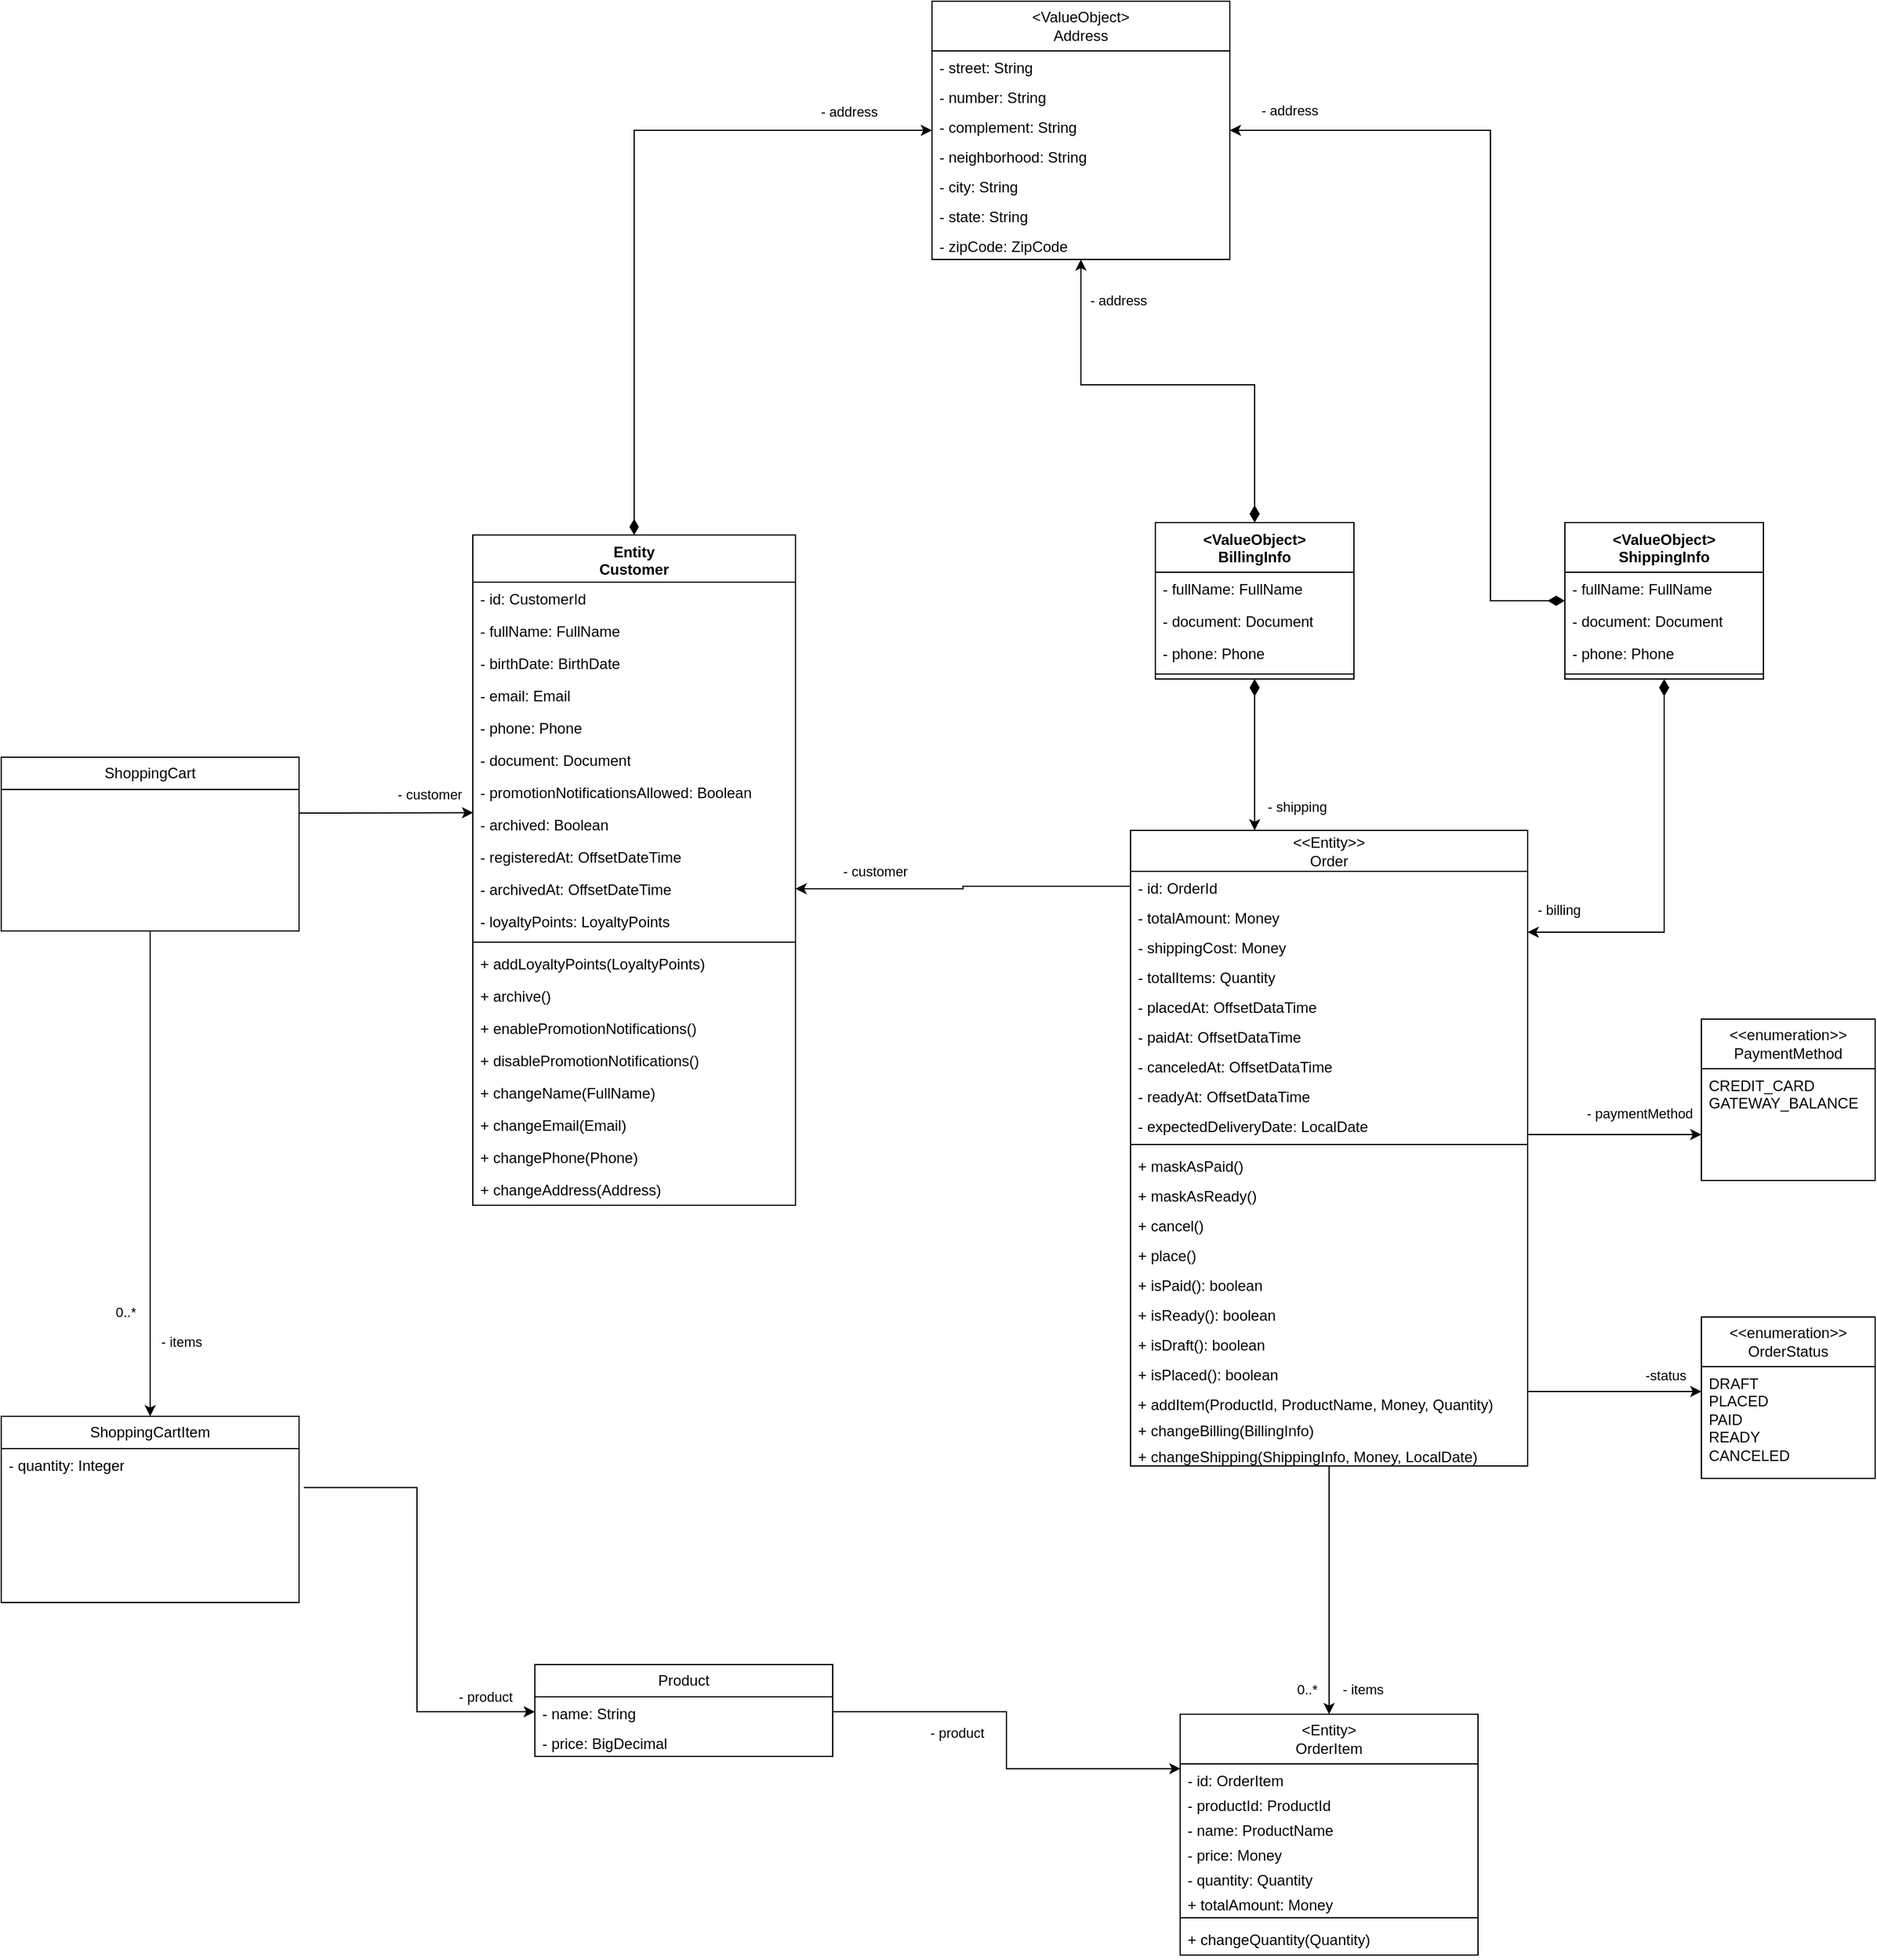 <mxfile version="28.1.2">
  <diagram name="Domain model" id="hTQnR02Jz5LzhCjwchZL">
    <mxGraphModel dx="2273" dy="2649" grid="1" gridSize="10" guides="1" tooltips="1" connect="1" arrows="1" fold="1" page="1" pageScale="1" pageWidth="3300" pageHeight="4681" math="0" shadow="0">
      <root>
        <mxCell id="0" />
        <mxCell id="1" parent="0" />
        <mxCell id="eI4tDR30YIyBBBAsk7JP-3" style="rounded=0;orthogonalLoop=1;jettySize=auto;html=1;flowAnimation=0;edgeStyle=orthogonalEdgeStyle;startArrow=diamondThin;startFill=1;strokeWidth=1;startSize=10;" edge="1" parent="1" source="ZPLqWDzhOzUQgujK66Ed-5" target="Ghfbu1brbd5fPBeI6bi_-42">
          <mxGeometry relative="1" as="geometry">
            <Array as="points">
              <mxPoint x="1590" y="864" />
            </Array>
          </mxGeometry>
        </mxCell>
        <mxCell id="eI4tDR30YIyBBBAsk7JP-4" value="- address" style="edgeLabel;html=1;align=center;verticalAlign=middle;resizable=0;points=[];" vertex="1" connectable="0" parent="eI4tDR30YIyBBBAsk7JP-3">
          <mxGeometry x="0.825" y="1" relative="1" as="geometry">
            <mxPoint x="-18" y="-14" as="offset" />
          </mxGeometry>
        </mxCell>
        <UserObject label="Entity&lt;div&gt;Customer&lt;/div&gt;" id="ZPLqWDzhOzUQgujK66Ed-5">
          <mxCell style="swimlane;fontStyle=1;align=center;verticalAlign=top;childLayout=stackLayout;horizontal=1;startSize=38;horizontalStack=0;resizeParent=1;resizeParentMax=0;resizeLast=0;collapsible=1;marginBottom=0;whiteSpace=wrap;html=1;" parent="1" vertex="1">
            <mxGeometry x="1460" y="1190" width="260" height="540" as="geometry" />
          </mxCell>
        </UserObject>
        <mxCell id="ZPLqWDzhOzUQgujK66Ed-6" value="- id: CustomerId" style="text;strokeColor=none;fillColor=none;align=left;verticalAlign=top;spacingLeft=4;spacingRight=4;overflow=hidden;rotatable=0;points=[[0,0.5],[1,0.5]];portConstraint=eastwest;whiteSpace=wrap;html=1;" parent="ZPLqWDzhOzUQgujK66Ed-5" vertex="1">
          <mxGeometry y="38" width="260" height="26" as="geometry" />
        </mxCell>
        <mxCell id="ZPLqWDzhOzUQgujK66Ed-12" value="-&amp;nbsp;fullName: FullName" style="text;strokeColor=none;fillColor=none;align=left;verticalAlign=top;spacingLeft=4;spacingRight=4;overflow=hidden;rotatable=0;points=[[0,0.5],[1,0.5]];portConstraint=eastwest;whiteSpace=wrap;html=1;" parent="ZPLqWDzhOzUQgujK66Ed-5" vertex="1">
          <mxGeometry y="64" width="260" height="26" as="geometry" />
        </mxCell>
        <mxCell id="Ghfbu1brbd5fPBeI6bi_-27" value="-&amp;nbsp;birthDate: BirthDate" style="text;strokeColor=none;fillColor=none;align=left;verticalAlign=top;spacingLeft=4;spacingRight=4;overflow=hidden;rotatable=0;points=[[0,0.5],[1,0.5]];portConstraint=eastwest;whiteSpace=wrap;html=1;" parent="ZPLqWDzhOzUQgujK66Ed-5" vertex="1">
          <mxGeometry y="90" width="260" height="26" as="geometry" />
        </mxCell>
        <mxCell id="ZPLqWDzhOzUQgujK66Ed-14" value="-&amp;nbsp;email: Email" style="text;strokeColor=none;fillColor=none;align=left;verticalAlign=top;spacingLeft=4;spacingRight=4;overflow=hidden;rotatable=0;points=[[0,0.5],[1,0.5]];portConstraint=eastwest;whiteSpace=wrap;html=1;" parent="ZPLqWDzhOzUQgujK66Ed-5" vertex="1">
          <mxGeometry y="116" width="260" height="26" as="geometry" />
        </mxCell>
        <mxCell id="ZPLqWDzhOzUQgujK66Ed-15" value="-&amp;nbsp;phone: Phone" style="text;strokeColor=none;fillColor=none;align=left;verticalAlign=top;spacingLeft=4;spacingRight=4;overflow=hidden;rotatable=0;points=[[0,0.5],[1,0.5]];portConstraint=eastwest;whiteSpace=wrap;html=1;" parent="ZPLqWDzhOzUQgujK66Ed-5" vertex="1">
          <mxGeometry y="142" width="260" height="26" as="geometry" />
        </mxCell>
        <mxCell id="ZPLqWDzhOzUQgujK66Ed-16" value="-&amp;nbsp;document: Docu&lt;span style=&quot;background-color: transparent; color: light-dark(rgb(0, 0, 0), rgb(255, 255, 255));&quot;&gt;ment&lt;/span&gt;" style="text;strokeColor=none;fillColor=none;align=left;verticalAlign=top;spacingLeft=4;spacingRight=4;overflow=hidden;rotatable=0;points=[[0,0.5],[1,0.5]];portConstraint=eastwest;whiteSpace=wrap;html=1;" parent="ZPLqWDzhOzUQgujK66Ed-5" vertex="1">
          <mxGeometry y="168" width="260" height="26" as="geometry" />
        </mxCell>
        <mxCell id="ZPLqWDzhOzUQgujK66Ed-17" value="-&amp;nbsp;promotionNotificationsAllowed: Boolean" style="text;strokeColor=none;fillColor=none;align=left;verticalAlign=top;spacingLeft=4;spacingRight=4;overflow=hidden;rotatable=0;points=[[0,0.5],[1,0.5]];portConstraint=eastwest;whiteSpace=wrap;html=1;" parent="ZPLqWDzhOzUQgujK66Ed-5" vertex="1">
          <mxGeometry y="194" width="260" height="26" as="geometry" />
        </mxCell>
        <mxCell id="ZPLqWDzhOzUQgujK66Ed-18" value="-&amp;nbsp;archived: Boolean" style="text;strokeColor=none;fillColor=none;align=left;verticalAlign=top;spacingLeft=4;spacingRight=4;overflow=hidden;rotatable=0;points=[[0,0.5],[1,0.5]];portConstraint=eastwest;whiteSpace=wrap;html=1;" parent="ZPLqWDzhOzUQgujK66Ed-5" vertex="1">
          <mxGeometry y="220" width="260" height="26" as="geometry" />
        </mxCell>
        <mxCell id="ZPLqWDzhOzUQgujK66Ed-19" value="-&amp;nbsp;registeredAt: OffsetDateTime" style="text;strokeColor=none;fillColor=none;align=left;verticalAlign=top;spacingLeft=4;spacingRight=4;overflow=hidden;rotatable=0;points=[[0,0.5],[1,0.5]];portConstraint=eastwest;whiteSpace=wrap;html=1;" parent="ZPLqWDzhOzUQgujK66Ed-5" vertex="1">
          <mxGeometry y="246" width="260" height="26" as="geometry" />
        </mxCell>
        <mxCell id="Ghfbu1brbd5fPBeI6bi_-2" value="-&amp;nbsp;archivedAt: OffsetDateTime" style="text;strokeColor=none;fillColor=none;align=left;verticalAlign=top;spacingLeft=4;spacingRight=4;overflow=hidden;rotatable=0;points=[[0,0.5],[1,0.5]];portConstraint=eastwest;whiteSpace=wrap;html=1;" parent="ZPLqWDzhOzUQgujK66Ed-5" vertex="1">
          <mxGeometry y="272" width="260" height="26" as="geometry" />
        </mxCell>
        <mxCell id="Ghfbu1brbd5fPBeI6bi_-3" value="-&amp;nbsp;loyaltyPoints: LoyaltyPoints" style="text;strokeColor=none;fillColor=none;align=left;verticalAlign=top;spacingLeft=4;spacingRight=4;overflow=hidden;rotatable=0;points=[[0,0.5],[1,0.5]];portConstraint=eastwest;whiteSpace=wrap;html=1;" parent="ZPLqWDzhOzUQgujK66Ed-5" vertex="1">
          <mxGeometry y="298" width="260" height="26" as="geometry" />
        </mxCell>
        <mxCell id="ZPLqWDzhOzUQgujK66Ed-7" value="" style="line;strokeWidth=1;fillColor=none;align=left;verticalAlign=middle;spacingTop=-1;spacingLeft=3;spacingRight=3;rotatable=0;labelPosition=right;points=[];portConstraint=eastwest;strokeColor=inherit;" parent="ZPLqWDzhOzUQgujK66Ed-5" vertex="1">
          <mxGeometry y="324" width="260" height="8" as="geometry" />
        </mxCell>
        <mxCell id="ZPLqWDzhOzUQgujK66Ed-8" value="+ addLoyalty&lt;span style=&quot;background-color: transparent; color: light-dark(rgb(0, 0, 0), rgb(255, 255, 255));&quot;&gt;Points(LoyaltyPoints)&lt;/span&gt;" style="text;strokeColor=none;fillColor=none;align=left;verticalAlign=top;spacingLeft=4;spacingRight=4;overflow=hidden;rotatable=0;points=[[0,0.5],[1,0.5]];portConstraint=eastwest;whiteSpace=wrap;html=1;" parent="ZPLqWDzhOzUQgujK66Ed-5" vertex="1">
          <mxGeometry y="332" width="260" height="26" as="geometry" />
        </mxCell>
        <mxCell id="Ghfbu1brbd5fPBeI6bi_-6" value="+ archive()" style="text;strokeColor=none;fillColor=none;align=left;verticalAlign=top;spacingLeft=4;spacingRight=4;overflow=hidden;rotatable=0;points=[[0,0.5],[1,0.5]];portConstraint=eastwest;whiteSpace=wrap;html=1;" parent="ZPLqWDzhOzUQgujK66Ed-5" vertex="1">
          <mxGeometry y="358" width="260" height="26" as="geometry" />
        </mxCell>
        <mxCell id="Ghfbu1brbd5fPBeI6bi_-7" value="+ enablePromotionNotifications()" style="text;strokeColor=none;fillColor=none;align=left;verticalAlign=top;spacingLeft=4;spacingRight=4;overflow=hidden;rotatable=0;points=[[0,0.5],[1,0.5]];portConstraint=eastwest;whiteSpace=wrap;html=1;" parent="ZPLqWDzhOzUQgujK66Ed-5" vertex="1">
          <mxGeometry y="384" width="260" height="26" as="geometry" />
        </mxCell>
        <mxCell id="Ghfbu1brbd5fPBeI6bi_-8" value="+ disablePromotionNotifications()" style="text;strokeColor=none;fillColor=none;align=left;verticalAlign=top;spacingLeft=4;spacingRight=4;overflow=hidden;rotatable=0;points=[[0,0.5],[1,0.5]];portConstraint=eastwest;whiteSpace=wrap;html=1;" parent="ZPLqWDzhOzUQgujK66Ed-5" vertex="1">
          <mxGeometry y="410" width="260" height="26" as="geometry" />
        </mxCell>
        <mxCell id="Ghfbu1brbd5fPBeI6bi_-9" value="+ changeName(FullName)" style="text;strokeColor=none;fillColor=none;align=left;verticalAlign=top;spacingLeft=4;spacingRight=4;overflow=hidden;rotatable=0;points=[[0,0.5],[1,0.5]];portConstraint=eastwest;whiteSpace=wrap;html=1;" parent="ZPLqWDzhOzUQgujK66Ed-5" vertex="1">
          <mxGeometry y="436" width="260" height="26" as="geometry" />
        </mxCell>
        <mxCell id="Ghfbu1brbd5fPBeI6bi_-10" value="+ changeEmail(Email)" style="text;strokeColor=none;fillColor=none;align=left;verticalAlign=top;spacingLeft=4;spacingRight=4;overflow=hidden;rotatable=0;points=[[0,0.5],[1,0.5]];portConstraint=eastwest;whiteSpace=wrap;html=1;" parent="ZPLqWDzhOzUQgujK66Ed-5" vertex="1">
          <mxGeometry y="462" width="260" height="26" as="geometry" />
        </mxCell>
        <mxCell id="Ghfbu1brbd5fPBeI6bi_-11" value="+&amp;nbsp;changePhone(Phone)" style="text;strokeColor=none;fillColor=none;align=left;verticalAlign=top;spacingLeft=4;spacingRight=4;overflow=hidden;rotatable=0;points=[[0,0.5],[1,0.5]];portConstraint=eastwest;whiteSpace=wrap;html=1;" parent="ZPLqWDzhOzUQgujK66Ed-5" vertex="1">
          <mxGeometry y="488" width="260" height="26" as="geometry" />
        </mxCell>
        <mxCell id="eI4tDR30YIyBBBAsk7JP-16" value="+&amp;nbsp;changeAddress(Address)" style="text;strokeColor=none;fillColor=none;align=left;verticalAlign=top;spacingLeft=4;spacingRight=4;overflow=hidden;rotatable=0;points=[[0,0.5],[1,0.5]];portConstraint=eastwest;whiteSpace=wrap;html=1;" vertex="1" parent="ZPLqWDzhOzUQgujK66Ed-5">
          <mxGeometry y="514" width="260" height="26" as="geometry" />
        </mxCell>
        <mxCell id="Ghfbu1brbd5fPBeI6bi_-22" style="edgeStyle=orthogonalEdgeStyle;rounded=0;orthogonalLoop=1;jettySize=auto;html=1;entryX=0.5;entryY=0;entryDx=0;entryDy=0;" parent="1" source="Ghfbu1brbd5fPBeI6bi_-12" target="Ghfbu1brbd5fPBeI6bi_-16" edge="1">
          <mxGeometry relative="1" as="geometry" />
        </mxCell>
        <mxCell id="Ghfbu1brbd5fPBeI6bi_-23" value="- items" style="edgeLabel;html=1;align=center;verticalAlign=middle;resizable=0;points=[];" parent="Ghfbu1brbd5fPBeI6bi_-22" vertex="1" connectable="0">
          <mxGeometry x="0.674" y="4" relative="1" as="geometry">
            <mxPoint x="21" y="3" as="offset" />
          </mxGeometry>
        </mxCell>
        <mxCell id="Ghfbu1brbd5fPBeI6bi_-25" value="0..*" style="edgeLabel;html=1;align=center;verticalAlign=middle;resizable=0;points=[];" parent="Ghfbu1brbd5fPBeI6bi_-22" vertex="1" connectable="0">
          <mxGeometry x="0.444" relative="1" as="geometry">
            <mxPoint x="-20" y="24" as="offset" />
          </mxGeometry>
        </mxCell>
        <mxCell id="Ghfbu1brbd5fPBeI6bi_-46" style="edgeStyle=orthogonalEdgeStyle;rounded=0;orthogonalLoop=1;jettySize=auto;html=1;entryX=0.001;entryY=0.145;entryDx=0;entryDy=0;entryPerimeter=0;" parent="1" source="Ghfbu1brbd5fPBeI6bi_-12" target="ZPLqWDzhOzUQgujK66Ed-18" edge="1">
          <mxGeometry relative="1" as="geometry">
            <Array as="points">
              <mxPoint x="1350" y="1414" />
              <mxPoint x="1350" y="1414" />
            </Array>
          </mxGeometry>
        </mxCell>
        <mxCell id="Ghfbu1brbd5fPBeI6bi_-47" value="- customer" style="edgeLabel;html=1;align=center;verticalAlign=middle;resizable=0;points=[];" parent="Ghfbu1brbd5fPBeI6bi_-46" vertex="1" connectable="0">
          <mxGeometry x="0.134" y="3" relative="1" as="geometry">
            <mxPoint x="25" y="-12" as="offset" />
          </mxGeometry>
        </mxCell>
        <mxCell id="Ghfbu1brbd5fPBeI6bi_-12" value="ShoppingCart" style="swimlane;fontStyle=0;childLayout=stackLayout;horizontal=1;startSize=26;fillColor=none;horizontalStack=0;resizeParent=1;resizeParentMax=0;resizeLast=0;collapsible=1;marginBottom=0;whiteSpace=wrap;html=1;" parent="1" vertex="1">
          <mxGeometry x="1080" y="1369" width="240" height="140" as="geometry" />
        </mxCell>
        <mxCell id="Ghfbu1brbd5fPBeI6bi_-16" value="ShoppingCartItem" style="swimlane;fontStyle=0;childLayout=stackLayout;horizontal=1;startSize=26;fillColor=none;horizontalStack=0;resizeParent=1;resizeParentMax=0;resizeLast=0;collapsible=1;marginBottom=0;whiteSpace=wrap;html=1;" parent="1" vertex="1">
          <mxGeometry x="1080" y="1900" width="240" height="150" as="geometry" />
        </mxCell>
        <mxCell id="Ghfbu1brbd5fPBeI6bi_-18" value="- quantity: Integer" style="text;strokeColor=none;fillColor=none;align=left;verticalAlign=top;spacingLeft=4;spacingRight=4;overflow=hidden;rotatable=0;points=[[0,0.5],[1,0.5]];portConstraint=eastwest;whiteSpace=wrap;html=1;" parent="Ghfbu1brbd5fPBeI6bi_-16" vertex="1">
          <mxGeometry y="26" width="240" height="124" as="geometry" />
        </mxCell>
        <mxCell id="Ghfbu1brbd5fPBeI6bi_-20" style="edgeStyle=orthogonalEdgeStyle;rounded=0;orthogonalLoop=1;jettySize=auto;html=1;entryX=0;entryY=0.5;entryDx=0;entryDy=0;exitX=1.016;exitY=0.253;exitDx=0;exitDy=0;exitPerimeter=0;" parent="1" source="Ghfbu1brbd5fPBeI6bi_-18" target="Ghfbu1brbd5fPBeI6bi_-31" edge="1">
          <mxGeometry relative="1" as="geometry">
            <mxPoint x="1450" y="1798" as="targetPoint" />
          </mxGeometry>
        </mxCell>
        <mxCell id="Ghfbu1brbd5fPBeI6bi_-21" value="- product" style="edgeLabel;html=1;align=center;verticalAlign=middle;resizable=0;points=[];" parent="Ghfbu1brbd5fPBeI6bi_-20" vertex="1" connectable="0">
          <mxGeometry x="0.26" y="-1" relative="1" as="geometry">
            <mxPoint x="56" y="29" as="offset" />
          </mxGeometry>
        </mxCell>
        <mxCell id="Ghfbu1brbd5fPBeI6bi_-30" value="Product" style="swimlane;fontStyle=0;childLayout=stackLayout;horizontal=1;startSize=26;fillColor=none;horizontalStack=0;resizeParent=1;resizeParentMax=0;resizeLast=0;collapsible=1;marginBottom=0;whiteSpace=wrap;html=1;" parent="1" vertex="1">
          <mxGeometry x="1510" y="2100" width="240" height="74" as="geometry" />
        </mxCell>
        <mxCell id="Ghfbu1brbd5fPBeI6bi_-31" value="- name: String" style="text;strokeColor=none;fillColor=none;align=left;verticalAlign=top;spacingLeft=4;spacingRight=4;overflow=hidden;rotatable=0;points=[[0,0.5],[1,0.5]];portConstraint=eastwest;whiteSpace=wrap;html=1;" parent="Ghfbu1brbd5fPBeI6bi_-30" vertex="1">
          <mxGeometry y="26" width="240" height="24" as="geometry" />
        </mxCell>
        <mxCell id="Ghfbu1brbd5fPBeI6bi_-34" value="- price: BigDecimal" style="text;strokeColor=none;fillColor=none;align=left;verticalAlign=top;spacingLeft=4;spacingRight=4;overflow=hidden;rotatable=0;points=[[0,0.5],[1,0.5]];portConstraint=eastwest;whiteSpace=wrap;html=1;" parent="Ghfbu1brbd5fPBeI6bi_-30" vertex="1">
          <mxGeometry y="50" width="240" height="24" as="geometry" />
        </mxCell>
        <mxCell id="Ghfbu1brbd5fPBeI6bi_-35" value="&lt;div&gt;&amp;lt;Entity&amp;gt;&lt;/div&gt;OrderItem" style="swimlane;fontStyle=0;childLayout=stackLayout;horizontal=1;startSize=40;fillColor=none;horizontalStack=0;resizeParent=1;resizeParentMax=0;resizeLast=0;collapsible=1;marginBottom=0;whiteSpace=wrap;html=1;" parent="1" vertex="1">
          <mxGeometry x="2030" y="2140" width="240" height="194" as="geometry" />
        </mxCell>
        <mxCell id="Ghfbu1brbd5fPBeI6bi_-36" value="- id: OrderItem" style="text;strokeColor=none;fillColor=none;align=left;verticalAlign=top;spacingLeft=4;spacingRight=4;overflow=hidden;rotatable=0;points=[[0,0.5],[1,0.5]];portConstraint=eastwest;whiteSpace=wrap;html=1;" parent="Ghfbu1brbd5fPBeI6bi_-35" vertex="1">
          <mxGeometry y="40" width="240" height="20" as="geometry" />
        </mxCell>
        <mxCell id="eI4tDR30YIyBBBAsk7JP-77" value="- productId: ProductId" style="text;strokeColor=none;fillColor=none;align=left;verticalAlign=top;spacingLeft=4;spacingRight=4;overflow=hidden;rotatable=0;points=[[0,0.5],[1,0.5]];portConstraint=eastwest;whiteSpace=wrap;html=1;" vertex="1" parent="Ghfbu1brbd5fPBeI6bi_-35">
          <mxGeometry y="60" width="240" height="20" as="geometry" />
        </mxCell>
        <mxCell id="eI4tDR30YIyBBBAsk7JP-78" value="- name: ProductName" style="text;strokeColor=none;fillColor=none;align=left;verticalAlign=top;spacingLeft=4;spacingRight=4;overflow=hidden;rotatable=0;points=[[0,0.5],[1,0.5]];portConstraint=eastwest;whiteSpace=wrap;html=1;" vertex="1" parent="Ghfbu1brbd5fPBeI6bi_-35">
          <mxGeometry y="80" width="240" height="20" as="geometry" />
        </mxCell>
        <mxCell id="eI4tDR30YIyBBBAsk7JP-79" value="- price: Money" style="text;strokeColor=none;fillColor=none;align=left;verticalAlign=top;spacingLeft=4;spacingRight=4;overflow=hidden;rotatable=0;points=[[0,0.5],[1,0.5]];portConstraint=eastwest;whiteSpace=wrap;html=1;" vertex="1" parent="Ghfbu1brbd5fPBeI6bi_-35">
          <mxGeometry y="100" width="240" height="20" as="geometry" />
        </mxCell>
        <mxCell id="eI4tDR30YIyBBBAsk7JP-80" value="- quantity: Quantity" style="text;strokeColor=none;fillColor=none;align=left;verticalAlign=top;spacingLeft=4;spacingRight=4;overflow=hidden;rotatable=0;points=[[0,0.5],[1,0.5]];portConstraint=eastwest;whiteSpace=wrap;html=1;" vertex="1" parent="Ghfbu1brbd5fPBeI6bi_-35">
          <mxGeometry y="120" width="240" height="20" as="geometry" />
        </mxCell>
        <mxCell id="eI4tDR30YIyBBBAsk7JP-81" value="+ totalAmount: Money" style="text;strokeColor=none;fillColor=none;align=left;verticalAlign=top;spacingLeft=4;spacingRight=4;overflow=hidden;rotatable=0;points=[[0,0.5],[1,0.5]];portConstraint=eastwest;whiteSpace=wrap;html=1;" vertex="1" parent="Ghfbu1brbd5fPBeI6bi_-35">
          <mxGeometry y="140" width="240" height="20" as="geometry" />
        </mxCell>
        <mxCell id="eI4tDR30YIyBBBAsk7JP-82" value="" style="line;strokeWidth=1;fillColor=none;align=left;verticalAlign=middle;spacingTop=-1;spacingLeft=3;spacingRight=3;rotatable=0;labelPosition=right;points=[];portConstraint=eastwest;strokeColor=inherit;" vertex="1" parent="Ghfbu1brbd5fPBeI6bi_-35">
          <mxGeometry y="160" width="240" height="8" as="geometry" />
        </mxCell>
        <mxCell id="eI4tDR30YIyBBBAsk7JP-83" value="+ changeQuantity(Quantity)" style="text;strokeColor=none;fillColor=none;align=left;verticalAlign=top;spacingLeft=4;spacingRight=4;overflow=hidden;rotatable=0;points=[[0,0.5],[1,0.5]];portConstraint=eastwest;whiteSpace=wrap;html=1;" vertex="1" parent="Ghfbu1brbd5fPBeI6bi_-35">
          <mxGeometry y="168" width="240" height="26" as="geometry" />
        </mxCell>
        <mxCell id="Ghfbu1brbd5fPBeI6bi_-38" style="edgeStyle=orthogonalEdgeStyle;rounded=0;orthogonalLoop=1;jettySize=auto;html=1;entryX=0.001;entryY=0.193;entryDx=0;entryDy=0;entryPerimeter=0;" parent="1" source="Ghfbu1brbd5fPBeI6bi_-31" target="Ghfbu1brbd5fPBeI6bi_-36" edge="1">
          <mxGeometry relative="1" as="geometry">
            <mxPoint x="1860" y="1810" as="targetPoint" />
          </mxGeometry>
        </mxCell>
        <mxCell id="Ghfbu1brbd5fPBeI6bi_-39" value="- product" style="edgeLabel;html=1;align=center;verticalAlign=middle;resizable=0;points=[];" parent="Ghfbu1brbd5fPBeI6bi_-38" vertex="1" connectable="0">
          <mxGeometry x="0.137" y="1" relative="1" as="geometry">
            <mxPoint x="-41" y="-29" as="offset" />
          </mxGeometry>
        </mxCell>
        <mxCell id="Ghfbu1brbd5fPBeI6bi_-49" style="edgeStyle=orthogonalEdgeStyle;rounded=0;orthogonalLoop=1;jettySize=auto;html=1;" parent="1" source="Ghfbu1brbd5fPBeI6bi_-40" target="Ghfbu1brbd5fPBeI6bi_-35" edge="1">
          <mxGeometry relative="1" as="geometry" />
        </mxCell>
        <mxCell id="Ghfbu1brbd5fPBeI6bi_-50" value="- items" style="edgeLabel;html=1;align=center;verticalAlign=middle;resizable=0;points=[];" parent="Ghfbu1brbd5fPBeI6bi_-49" vertex="1" connectable="0">
          <mxGeometry x="0.746" y="1" relative="1" as="geometry">
            <mxPoint x="26" y="5" as="offset" />
          </mxGeometry>
        </mxCell>
        <mxCell id="Ghfbu1brbd5fPBeI6bi_-51" value="0..*" style="edgeLabel;html=1;align=center;verticalAlign=middle;resizable=0;points=[];" parent="Ghfbu1brbd5fPBeI6bi_-49" vertex="1" connectable="0">
          <mxGeometry x="0.706" y="-1" relative="1" as="geometry">
            <mxPoint x="-17" y="9" as="offset" />
          </mxGeometry>
        </mxCell>
        <mxCell id="Ghfbu1brbd5fPBeI6bi_-40" value="&lt;div&gt;&amp;lt;&amp;lt;Entity&amp;gt;&amp;gt;&lt;/div&gt;Order" style="swimlane;fontStyle=0;childLayout=stackLayout;horizontal=1;startSize=33;fillColor=none;horizontalStack=0;resizeParent=1;resizeParentMax=0;resizeLast=0;collapsible=1;marginBottom=0;whiteSpace=wrap;html=1;" parent="1" vertex="1">
          <mxGeometry x="1990" y="1428" width="320" height="512" as="geometry" />
        </mxCell>
        <mxCell id="Ghfbu1brbd5fPBeI6bi_-41" value="- id: OrderId" style="text;strokeColor=none;fillColor=none;align=left;verticalAlign=top;spacingLeft=4;spacingRight=4;overflow=hidden;rotatable=0;points=[[0,0.5],[1,0.5]];portConstraint=eastwest;whiteSpace=wrap;html=1;" parent="Ghfbu1brbd5fPBeI6bi_-40" vertex="1">
          <mxGeometry y="33" width="320" height="24" as="geometry" />
        </mxCell>
        <mxCell id="eI4tDR30YIyBBBAsk7JP-18" value="- totalAmount: Money" style="text;strokeColor=none;fillColor=none;align=left;verticalAlign=top;spacingLeft=4;spacingRight=4;overflow=hidden;rotatable=0;points=[[0,0.5],[1,0.5]];portConstraint=eastwest;whiteSpace=wrap;html=1;" vertex="1" parent="Ghfbu1brbd5fPBeI6bi_-40">
          <mxGeometry y="57" width="320" height="24" as="geometry" />
        </mxCell>
        <mxCell id="eI4tDR30YIyBBBAsk7JP-19" value="- shippingCost: Money" style="text;strokeColor=none;fillColor=none;align=left;verticalAlign=top;spacingLeft=4;spacingRight=4;overflow=hidden;rotatable=0;points=[[0,0.5],[1,0.5]];portConstraint=eastwest;whiteSpace=wrap;html=1;" vertex="1" parent="Ghfbu1brbd5fPBeI6bi_-40">
          <mxGeometry y="81" width="320" height="24" as="geometry" />
        </mxCell>
        <mxCell id="eI4tDR30YIyBBBAsk7JP-20" value="- totalItems: Quantity" style="text;strokeColor=none;fillColor=none;align=left;verticalAlign=top;spacingLeft=4;spacingRight=4;overflow=hidden;rotatable=0;points=[[0,0.5],[1,0.5]];portConstraint=eastwest;whiteSpace=wrap;html=1;" vertex="1" parent="Ghfbu1brbd5fPBeI6bi_-40">
          <mxGeometry y="105" width="320" height="24" as="geometry" />
        </mxCell>
        <mxCell id="eI4tDR30YIyBBBAsk7JP-21" value="- placedAt: OffsetDataTime" style="text;strokeColor=none;fillColor=none;align=left;verticalAlign=top;spacingLeft=4;spacingRight=4;overflow=hidden;rotatable=0;points=[[0,0.5],[1,0.5]];portConstraint=eastwest;whiteSpace=wrap;html=1;" vertex="1" parent="Ghfbu1brbd5fPBeI6bi_-40">
          <mxGeometry y="129" width="320" height="24" as="geometry" />
        </mxCell>
        <mxCell id="eI4tDR30YIyBBBAsk7JP-22" value="- paidAt: OffsetDataTime" style="text;strokeColor=none;fillColor=none;align=left;verticalAlign=top;spacingLeft=4;spacingRight=4;overflow=hidden;rotatable=0;points=[[0,0.5],[1,0.5]];portConstraint=eastwest;whiteSpace=wrap;html=1;" vertex="1" parent="Ghfbu1brbd5fPBeI6bi_-40">
          <mxGeometry y="153" width="320" height="24" as="geometry" />
        </mxCell>
        <mxCell id="eI4tDR30YIyBBBAsk7JP-23" value="- canceledAt: OffsetDataTime" style="text;strokeColor=none;fillColor=none;align=left;verticalAlign=top;spacingLeft=4;spacingRight=4;overflow=hidden;rotatable=0;points=[[0,0.5],[1,0.5]];portConstraint=eastwest;whiteSpace=wrap;html=1;" vertex="1" parent="Ghfbu1brbd5fPBeI6bi_-40">
          <mxGeometry y="177" width="320" height="24" as="geometry" />
        </mxCell>
        <mxCell id="eI4tDR30YIyBBBAsk7JP-24" value="- readyAt: OffsetDataTime" style="text;strokeColor=none;fillColor=none;align=left;verticalAlign=top;spacingLeft=4;spacingRight=4;overflow=hidden;rotatable=0;points=[[0,0.5],[1,0.5]];portConstraint=eastwest;whiteSpace=wrap;html=1;" vertex="1" parent="Ghfbu1brbd5fPBeI6bi_-40">
          <mxGeometry y="201" width="320" height="24" as="geometry" />
        </mxCell>
        <mxCell id="eI4tDR30YIyBBBAsk7JP-25" value="- expectedDeliveryDate: LocalDate" style="text;strokeColor=none;fillColor=none;align=left;verticalAlign=top;spacingLeft=4;spacingRight=4;overflow=hidden;rotatable=0;points=[[0,0.5],[1,0.5]];portConstraint=eastwest;whiteSpace=wrap;html=1;" vertex="1" parent="Ghfbu1brbd5fPBeI6bi_-40">
          <mxGeometry y="225" width="320" height="24" as="geometry" />
        </mxCell>
        <mxCell id="eI4tDR30YIyBBBAsk7JP-26" value="" style="line;strokeWidth=1;fillColor=none;align=left;verticalAlign=middle;spacingTop=-1;spacingLeft=3;spacingRight=3;rotatable=0;labelPosition=right;points=[];portConstraint=eastwest;strokeColor=inherit;" vertex="1" parent="Ghfbu1brbd5fPBeI6bi_-40">
          <mxGeometry y="249" width="320" height="8" as="geometry" />
        </mxCell>
        <mxCell id="eI4tDR30YIyBBBAsk7JP-28" value="+ maskAsPaid()" style="text;strokeColor=none;fillColor=none;align=left;verticalAlign=top;spacingLeft=4;spacingRight=4;overflow=hidden;rotatable=0;points=[[0,0.5],[1,0.5]];portConstraint=eastwest;whiteSpace=wrap;html=1;" vertex="1" parent="Ghfbu1brbd5fPBeI6bi_-40">
          <mxGeometry y="257" width="320" height="24" as="geometry" />
        </mxCell>
        <mxCell id="eI4tDR30YIyBBBAsk7JP-29" value="+ maskAsReady()" style="text;strokeColor=none;fillColor=none;align=left;verticalAlign=top;spacingLeft=4;spacingRight=4;overflow=hidden;rotatable=0;points=[[0,0.5],[1,0.5]];portConstraint=eastwest;whiteSpace=wrap;html=1;" vertex="1" parent="Ghfbu1brbd5fPBeI6bi_-40">
          <mxGeometry y="281" width="320" height="24" as="geometry" />
        </mxCell>
        <mxCell id="eI4tDR30YIyBBBAsk7JP-30" value="+ cancel()" style="text;strokeColor=none;fillColor=none;align=left;verticalAlign=top;spacingLeft=4;spacingRight=4;overflow=hidden;rotatable=0;points=[[0,0.5],[1,0.5]];portConstraint=eastwest;whiteSpace=wrap;html=1;" vertex="1" parent="Ghfbu1brbd5fPBeI6bi_-40">
          <mxGeometry y="305" width="320" height="24" as="geometry" />
        </mxCell>
        <mxCell id="eI4tDR30YIyBBBAsk7JP-31" value="+ place()" style="text;strokeColor=none;fillColor=none;align=left;verticalAlign=top;spacingLeft=4;spacingRight=4;overflow=hidden;rotatable=0;points=[[0,0.5],[1,0.5]];portConstraint=eastwest;whiteSpace=wrap;html=1;" vertex="1" parent="Ghfbu1brbd5fPBeI6bi_-40">
          <mxGeometry y="329" width="320" height="24" as="geometry" />
        </mxCell>
        <mxCell id="eI4tDR30YIyBBBAsk7JP-32" value="+ isPaid(): boolean" style="text;strokeColor=none;fillColor=none;align=left;verticalAlign=top;spacingLeft=4;spacingRight=4;overflow=hidden;rotatable=0;points=[[0,0.5],[1,0.5]];portConstraint=eastwest;whiteSpace=wrap;html=1;" vertex="1" parent="Ghfbu1brbd5fPBeI6bi_-40">
          <mxGeometry y="353" width="320" height="24" as="geometry" />
        </mxCell>
        <mxCell id="eI4tDR30YIyBBBAsk7JP-33" value="+ isReady(): boolean" style="text;strokeColor=none;fillColor=none;align=left;verticalAlign=top;spacingLeft=4;spacingRight=4;overflow=hidden;rotatable=0;points=[[0,0.5],[1,0.5]];portConstraint=eastwest;whiteSpace=wrap;html=1;" vertex="1" parent="Ghfbu1brbd5fPBeI6bi_-40">
          <mxGeometry y="377" width="320" height="24" as="geometry" />
        </mxCell>
        <mxCell id="eI4tDR30YIyBBBAsk7JP-34" value="+ isDraft(): boolean" style="text;strokeColor=none;fillColor=none;align=left;verticalAlign=top;spacingLeft=4;spacingRight=4;overflow=hidden;rotatable=0;points=[[0,0.5],[1,0.5]];portConstraint=eastwest;whiteSpace=wrap;html=1;" vertex="1" parent="Ghfbu1brbd5fPBeI6bi_-40">
          <mxGeometry y="401" width="320" height="24" as="geometry" />
        </mxCell>
        <mxCell id="eI4tDR30YIyBBBAsk7JP-35" value="+ isPlaced(): boolean" style="text;strokeColor=none;fillColor=none;align=left;verticalAlign=top;spacingLeft=4;spacingRight=4;overflow=hidden;rotatable=0;points=[[0,0.5],[1,0.5]];portConstraint=eastwest;whiteSpace=wrap;html=1;" vertex="1" parent="Ghfbu1brbd5fPBeI6bi_-40">
          <mxGeometry y="425" width="320" height="24" as="geometry" />
        </mxCell>
        <mxCell id="eI4tDR30YIyBBBAsk7JP-36" value="+ addItem(ProductId, ProductName, Money, Quantity)" style="text;strokeColor=none;fillColor=none;align=left;verticalAlign=top;spacingLeft=4;spacingRight=4;overflow=hidden;rotatable=0;points=[[0,0.5],[1,0.5]];portConstraint=eastwest;whiteSpace=wrap;html=1;" vertex="1" parent="Ghfbu1brbd5fPBeI6bi_-40">
          <mxGeometry y="449" width="320" height="21" as="geometry" />
        </mxCell>
        <mxCell id="eI4tDR30YIyBBBAsk7JP-57" value="+ changeBilling(BillingInfo)" style="text;strokeColor=none;fillColor=none;align=left;verticalAlign=top;spacingLeft=4;spacingRight=4;overflow=hidden;rotatable=0;points=[[0,0.5],[1,0.5]];portConstraint=eastwest;whiteSpace=wrap;html=1;" vertex="1" parent="Ghfbu1brbd5fPBeI6bi_-40">
          <mxGeometry y="470" width="320" height="21" as="geometry" />
        </mxCell>
        <mxCell id="eI4tDR30YIyBBBAsk7JP-58" value="+ changeShipping(ShippingInfo, Money, LocalDate)" style="text;strokeColor=none;fillColor=none;align=left;verticalAlign=top;spacingLeft=4;spacingRight=4;overflow=hidden;rotatable=0;points=[[0,0.5],[1,0.5]];portConstraint=eastwest;whiteSpace=wrap;html=1;" vertex="1" parent="Ghfbu1brbd5fPBeI6bi_-40">
          <mxGeometry y="491" width="320" height="21" as="geometry" />
        </mxCell>
        <mxCell id="Ghfbu1brbd5fPBeI6bi_-42" value="&lt;div&gt;&amp;lt;ValueObject&amp;gt;&lt;/div&gt;Address" style="swimlane;fontStyle=0;childLayout=stackLayout;horizontal=1;startSize=40;fillColor=none;horizontalStack=0;resizeParent=1;resizeParentMax=0;resizeLast=0;collapsible=1;marginBottom=0;whiteSpace=wrap;html=1;" parent="1" vertex="1">
          <mxGeometry x="1830" y="760" width="240" height="208" as="geometry" />
        </mxCell>
        <mxCell id="Ghfbu1brbd5fPBeI6bi_-43" value="- street: String" style="text;strokeColor=none;fillColor=none;align=left;verticalAlign=top;spacingLeft=4;spacingRight=4;overflow=hidden;rotatable=0;points=[[0,0.5],[1,0.5]];portConstraint=eastwest;whiteSpace=wrap;html=1;" parent="Ghfbu1brbd5fPBeI6bi_-42" vertex="1">
          <mxGeometry y="40" width="240" height="24" as="geometry" />
        </mxCell>
        <mxCell id="eI4tDR30YIyBBBAsk7JP-10" value="- number: String" style="text;strokeColor=none;fillColor=none;align=left;verticalAlign=top;spacingLeft=4;spacingRight=4;overflow=hidden;rotatable=0;points=[[0,0.5],[1,0.5]];portConstraint=eastwest;whiteSpace=wrap;html=1;" vertex="1" parent="Ghfbu1brbd5fPBeI6bi_-42">
          <mxGeometry y="64" width="240" height="24" as="geometry" />
        </mxCell>
        <mxCell id="eI4tDR30YIyBBBAsk7JP-11" value="- complement: String" style="text;strokeColor=none;fillColor=none;align=left;verticalAlign=top;spacingLeft=4;spacingRight=4;overflow=hidden;rotatable=0;points=[[0,0.5],[1,0.5]];portConstraint=eastwest;whiteSpace=wrap;html=1;" vertex="1" parent="Ghfbu1brbd5fPBeI6bi_-42">
          <mxGeometry y="88" width="240" height="24" as="geometry" />
        </mxCell>
        <mxCell id="eI4tDR30YIyBBBAsk7JP-12" value="- neighborhood: String" style="text;strokeColor=none;fillColor=none;align=left;verticalAlign=top;spacingLeft=4;spacingRight=4;overflow=hidden;rotatable=0;points=[[0,0.5],[1,0.5]];portConstraint=eastwest;whiteSpace=wrap;html=1;" vertex="1" parent="Ghfbu1brbd5fPBeI6bi_-42">
          <mxGeometry y="112" width="240" height="24" as="geometry" />
        </mxCell>
        <mxCell id="eI4tDR30YIyBBBAsk7JP-13" value="- city: String" style="text;strokeColor=none;fillColor=none;align=left;verticalAlign=top;spacingLeft=4;spacingRight=4;overflow=hidden;rotatable=0;points=[[0,0.5],[1,0.5]];portConstraint=eastwest;whiteSpace=wrap;html=1;" vertex="1" parent="Ghfbu1brbd5fPBeI6bi_-42">
          <mxGeometry y="136" width="240" height="24" as="geometry" />
        </mxCell>
        <mxCell id="eI4tDR30YIyBBBAsk7JP-14" value="- state: String" style="text;strokeColor=none;fillColor=none;align=left;verticalAlign=top;spacingLeft=4;spacingRight=4;overflow=hidden;rotatable=0;points=[[0,0.5],[1,0.5]];portConstraint=eastwest;whiteSpace=wrap;html=1;" vertex="1" parent="Ghfbu1brbd5fPBeI6bi_-42">
          <mxGeometry y="160" width="240" height="24" as="geometry" />
        </mxCell>
        <mxCell id="eI4tDR30YIyBBBAsk7JP-15" value="- zipCode: ZipCode" style="text;strokeColor=none;fillColor=none;align=left;verticalAlign=top;spacingLeft=4;spacingRight=4;overflow=hidden;rotatable=0;points=[[0,0.5],[1,0.5]];portConstraint=eastwest;whiteSpace=wrap;html=1;" vertex="1" parent="Ghfbu1brbd5fPBeI6bi_-42">
          <mxGeometry y="184" width="240" height="24" as="geometry" />
        </mxCell>
        <mxCell id="Ghfbu1brbd5fPBeI6bi_-44" style="edgeStyle=orthogonalEdgeStyle;rounded=0;orthogonalLoop=1;jettySize=auto;html=1;entryX=1;entryY=0.5;entryDx=0;entryDy=0;" parent="1" source="Ghfbu1brbd5fPBeI6bi_-41" target="Ghfbu1brbd5fPBeI6bi_-2" edge="1">
          <mxGeometry relative="1" as="geometry">
            <mxPoint x="1718" y="1498" as="targetPoint" />
          </mxGeometry>
        </mxCell>
        <mxCell id="Ghfbu1brbd5fPBeI6bi_-53" value="- customer" style="edgeLabel;html=1;align=center;verticalAlign=middle;resizable=0;points=[];" parent="Ghfbu1brbd5fPBeI6bi_-44" vertex="1" connectable="0">
          <mxGeometry x="0.561" y="1" relative="1" as="geometry">
            <mxPoint x="4" y="-15" as="offset" />
          </mxGeometry>
        </mxCell>
        <mxCell id="eI4tDR30YIyBBBAsk7JP-46" style="edgeStyle=orthogonalEdgeStyle;rounded=0;orthogonalLoop=1;jettySize=auto;html=1;startArrow=diamondThin;startFill=1;startSize=11;" edge="1" parent="1" source="eI4tDR30YIyBBBAsk7JP-37" target="Ghfbu1brbd5fPBeI6bi_-40">
          <mxGeometry relative="1" as="geometry">
            <mxPoint x="2430.0" y="1223" as="sourcePoint" />
            <mxPoint x="2150.0" y="1410" as="targetPoint" />
            <Array as="points">
              <mxPoint x="2420" y="1510" />
            </Array>
          </mxGeometry>
        </mxCell>
        <mxCell id="eI4tDR30YIyBBBAsk7JP-50" value="- billing" style="edgeLabel;html=1;align=center;verticalAlign=middle;resizable=0;points=[];" vertex="1" connectable="0" parent="eI4tDR30YIyBBBAsk7JP-46">
          <mxGeometry x="0.825" y="2" relative="1" as="geometry">
            <mxPoint x="-3" y="-20" as="offset" />
          </mxGeometry>
        </mxCell>
        <mxCell id="eI4tDR30YIyBBBAsk7JP-48" style="edgeStyle=orthogonalEdgeStyle;rounded=0;orthogonalLoop=1;jettySize=auto;html=1;startArrow=diamondThin;startFill=1;startSize=11;" edge="1" parent="1" source="eI4tDR30YIyBBBAsk7JP-37" target="Ghfbu1brbd5fPBeI6bi_-42">
          <mxGeometry relative="1" as="geometry">
            <Array as="points">
              <mxPoint x="2280" y="1243" />
              <mxPoint x="2280" y="864" />
            </Array>
          </mxGeometry>
        </mxCell>
        <mxCell id="eI4tDR30YIyBBBAsk7JP-51" value="- address" style="edgeLabel;html=1;align=center;verticalAlign=middle;resizable=0;points=[];" vertex="1" connectable="0" parent="eI4tDR30YIyBBBAsk7JP-48">
          <mxGeometry x="0.836" y="-2" relative="1" as="geometry">
            <mxPoint x="-5" y="-14" as="offset" />
          </mxGeometry>
        </mxCell>
        <mxCell id="eI4tDR30YIyBBBAsk7JP-37" value="&amp;lt;ValueObject&amp;gt;&lt;div&gt;ShippingInfo&lt;/div&gt;" style="swimlane;fontStyle=1;align=center;verticalAlign=top;childLayout=stackLayout;horizontal=1;startSize=40;horizontalStack=0;resizeParent=1;resizeParentMax=0;resizeLast=0;collapsible=1;marginBottom=0;whiteSpace=wrap;html=1;" vertex="1" parent="1">
          <mxGeometry x="2340" y="1180" width="160" height="126" as="geometry" />
        </mxCell>
        <mxCell id="eI4tDR30YIyBBBAsk7JP-38" value="- fullName: FullName" style="text;strokeColor=none;fillColor=none;align=left;verticalAlign=top;spacingLeft=4;spacingRight=4;overflow=hidden;rotatable=0;points=[[0,0.5],[1,0.5]];portConstraint=eastwest;whiteSpace=wrap;html=1;" vertex="1" parent="eI4tDR30YIyBBBAsk7JP-37">
          <mxGeometry y="40" width="160" height="26" as="geometry" />
        </mxCell>
        <mxCell id="eI4tDR30YIyBBBAsk7JP-54" value="- document: Document" style="text;strokeColor=none;fillColor=none;align=left;verticalAlign=top;spacingLeft=4;spacingRight=4;overflow=hidden;rotatable=0;points=[[0,0.5],[1,0.5]];portConstraint=eastwest;whiteSpace=wrap;html=1;" vertex="1" parent="eI4tDR30YIyBBBAsk7JP-37">
          <mxGeometry y="66" width="160" height="26" as="geometry" />
        </mxCell>
        <mxCell id="eI4tDR30YIyBBBAsk7JP-55" value="- phone: Phone" style="text;strokeColor=none;fillColor=none;align=left;verticalAlign=top;spacingLeft=4;spacingRight=4;overflow=hidden;rotatable=0;points=[[0,0.5],[1,0.5]];portConstraint=eastwest;whiteSpace=wrap;html=1;" vertex="1" parent="eI4tDR30YIyBBBAsk7JP-37">
          <mxGeometry y="92" width="160" height="26" as="geometry" />
        </mxCell>
        <mxCell id="eI4tDR30YIyBBBAsk7JP-39" value="" style="line;strokeWidth=1;fillColor=none;align=left;verticalAlign=middle;spacingTop=-1;spacingLeft=3;spacingRight=3;rotatable=0;labelPosition=right;points=[];portConstraint=eastwest;strokeColor=inherit;" vertex="1" parent="eI4tDR30YIyBBBAsk7JP-37">
          <mxGeometry y="118" width="160" height="8" as="geometry" />
        </mxCell>
        <mxCell id="eI4tDR30YIyBBBAsk7JP-45" style="edgeStyle=orthogonalEdgeStyle;rounded=0;orthogonalLoop=1;jettySize=auto;html=1;startArrow=diamondThin;startFill=1;startSize=11;" edge="1" parent="1" source="eI4tDR30YIyBBBAsk7JP-41" target="Ghfbu1brbd5fPBeI6bi_-40">
          <mxGeometry relative="1" as="geometry">
            <Array as="points">
              <mxPoint x="2090" y="1390" />
              <mxPoint x="2090" y="1390" />
            </Array>
          </mxGeometry>
        </mxCell>
        <mxCell id="eI4tDR30YIyBBBAsk7JP-49" value="- shipping" style="edgeLabel;html=1;align=center;verticalAlign=middle;resizable=0;points=[];" vertex="1" connectable="0" parent="eI4tDR30YIyBBBAsk7JP-45">
          <mxGeometry x="0.547" y="1" relative="1" as="geometry">
            <mxPoint x="33" y="8" as="offset" />
          </mxGeometry>
        </mxCell>
        <mxCell id="eI4tDR30YIyBBBAsk7JP-47" style="edgeStyle=orthogonalEdgeStyle;rounded=0;orthogonalLoop=1;jettySize=auto;html=1;startArrow=diamondThin;startFill=1;startSize=11;" edge="1" parent="1" source="eI4tDR30YIyBBBAsk7JP-41" target="Ghfbu1brbd5fPBeI6bi_-42">
          <mxGeometry relative="1" as="geometry" />
        </mxCell>
        <mxCell id="eI4tDR30YIyBBBAsk7JP-52" value="- address" style="edgeLabel;html=1;align=center;verticalAlign=middle;resizable=0;points=[];" vertex="1" connectable="0" parent="eI4tDR30YIyBBBAsk7JP-47">
          <mxGeometry x="0.549" y="-4" relative="1" as="geometry">
            <mxPoint x="26" y="-47" as="offset" />
          </mxGeometry>
        </mxCell>
        <mxCell id="eI4tDR30YIyBBBAsk7JP-41" value="&amp;lt;ValueObject&amp;gt;&lt;div&gt;BillingInfo&lt;/div&gt;" style="swimlane;fontStyle=1;align=center;verticalAlign=top;childLayout=stackLayout;horizontal=1;startSize=40;horizontalStack=0;resizeParent=1;resizeParentMax=0;resizeLast=0;collapsible=1;marginBottom=0;whiteSpace=wrap;html=1;" vertex="1" parent="1">
          <mxGeometry x="2010" y="1180" width="160" height="126" as="geometry" />
        </mxCell>
        <mxCell id="eI4tDR30YIyBBBAsk7JP-42" value="- fullName: FullName" style="text;strokeColor=none;fillColor=none;align=left;verticalAlign=top;spacingLeft=4;spacingRight=4;overflow=hidden;rotatable=0;points=[[0,0.5],[1,0.5]];portConstraint=eastwest;whiteSpace=wrap;html=1;" vertex="1" parent="eI4tDR30YIyBBBAsk7JP-41">
          <mxGeometry y="40" width="160" height="26" as="geometry" />
        </mxCell>
        <mxCell id="eI4tDR30YIyBBBAsk7JP-53" value="- document: Document" style="text;strokeColor=none;fillColor=none;align=left;verticalAlign=top;spacingLeft=4;spacingRight=4;overflow=hidden;rotatable=0;points=[[0,0.5],[1,0.5]];portConstraint=eastwest;whiteSpace=wrap;html=1;" vertex="1" parent="eI4tDR30YIyBBBAsk7JP-41">
          <mxGeometry y="66" width="160" height="26" as="geometry" />
        </mxCell>
        <mxCell id="eI4tDR30YIyBBBAsk7JP-56" value="- phone: Phone" style="text;strokeColor=none;fillColor=none;align=left;verticalAlign=top;spacingLeft=4;spacingRight=4;overflow=hidden;rotatable=0;points=[[0,0.5],[1,0.5]];portConstraint=eastwest;whiteSpace=wrap;html=1;" vertex="1" parent="eI4tDR30YIyBBBAsk7JP-41">
          <mxGeometry y="92" width="160" height="26" as="geometry" />
        </mxCell>
        <mxCell id="eI4tDR30YIyBBBAsk7JP-43" value="" style="line;strokeWidth=1;fillColor=none;align=left;verticalAlign=middle;spacingTop=-1;spacingLeft=3;spacingRight=3;rotatable=0;labelPosition=right;points=[];portConstraint=eastwest;strokeColor=inherit;" vertex="1" parent="eI4tDR30YIyBBBAsk7JP-41">
          <mxGeometry y="118" width="160" height="8" as="geometry" />
        </mxCell>
        <mxCell id="eI4tDR30YIyBBBAsk7JP-67" value="&amp;lt;&amp;lt;enumeration&amp;gt;&amp;gt;&lt;div&gt;OrderStatus&lt;/div&gt;" style="swimlane;fontStyle=0;childLayout=stackLayout;horizontal=1;startSize=40;fillColor=none;horizontalStack=0;resizeParent=1;resizeParentMax=0;resizeLast=0;collapsible=1;marginBottom=0;whiteSpace=wrap;html=1;" vertex="1" parent="1">
          <mxGeometry x="2450" y="1820" width="140" height="130" as="geometry">
            <mxRectangle x="2260" y="1620" width="100" height="30" as="alternateBounds" />
          </mxGeometry>
        </mxCell>
        <mxCell id="eI4tDR30YIyBBBAsk7JP-68" value="DRAFT&lt;div&gt;PLACED&lt;/div&gt;&lt;div&gt;PAID&lt;/div&gt;&lt;div&gt;READY&lt;/div&gt;&lt;div&gt;CANCELED&lt;/div&gt;" style="text;strokeColor=none;fillColor=none;align=left;verticalAlign=top;spacingLeft=4;spacingRight=4;overflow=hidden;rotatable=0;points=[[0,0.5],[1,0.5]];portConstraint=eastwest;whiteSpace=wrap;html=1;" vertex="1" parent="eI4tDR30YIyBBBAsk7JP-67">
          <mxGeometry y="40" width="140" height="90" as="geometry" />
        </mxCell>
        <mxCell id="eI4tDR30YIyBBBAsk7JP-71" style="edgeStyle=orthogonalEdgeStyle;rounded=0;orthogonalLoop=1;jettySize=auto;html=1;" edge="1" parent="1" source="Ghfbu1brbd5fPBeI6bi_-40" target="eI4tDR30YIyBBBAsk7JP-67">
          <mxGeometry relative="1" as="geometry">
            <Array as="points">
              <mxPoint x="2390" y="1880" />
              <mxPoint x="2390" y="1880" />
            </Array>
          </mxGeometry>
        </mxCell>
        <mxCell id="eI4tDR30YIyBBBAsk7JP-72" value="-status" style="edgeLabel;html=1;align=center;verticalAlign=middle;resizable=0;points=[];" vertex="1" connectable="0" parent="eI4tDR30YIyBBBAsk7JP-71">
          <mxGeometry x="0.584" relative="1" as="geometry">
            <mxPoint y="-13" as="offset" />
          </mxGeometry>
        </mxCell>
        <mxCell id="eI4tDR30YIyBBBAsk7JP-73" value="&amp;lt;&amp;lt;enumeration&amp;gt;&amp;gt;&lt;div&gt;PaymentMethod&lt;/div&gt;" style="swimlane;fontStyle=0;childLayout=stackLayout;horizontal=1;startSize=40;fillColor=none;horizontalStack=0;resizeParent=1;resizeParentMax=0;resizeLast=0;collapsible=1;marginBottom=0;whiteSpace=wrap;html=1;" vertex="1" parent="1">
          <mxGeometry x="2450" y="1580" width="140" height="130" as="geometry">
            <mxRectangle x="2260" y="1620" width="100" height="30" as="alternateBounds" />
          </mxGeometry>
        </mxCell>
        <mxCell id="eI4tDR30YIyBBBAsk7JP-74" value="CREDIT_CARD&lt;div&gt;GATEWAY_BALANCE&lt;/div&gt;" style="text;strokeColor=none;fillColor=none;align=left;verticalAlign=top;spacingLeft=4;spacingRight=4;overflow=hidden;rotatable=0;points=[[0,0.5],[1,0.5]];portConstraint=eastwest;whiteSpace=wrap;html=1;" vertex="1" parent="eI4tDR30YIyBBBAsk7JP-73">
          <mxGeometry y="40" width="140" height="90" as="geometry" />
        </mxCell>
        <mxCell id="eI4tDR30YIyBBBAsk7JP-75" style="edgeStyle=orthogonalEdgeStyle;rounded=0;orthogonalLoop=1;jettySize=auto;html=1;" edge="1" parent="1" source="Ghfbu1brbd5fPBeI6bi_-40" target="eI4tDR30YIyBBBAsk7JP-73">
          <mxGeometry relative="1" as="geometry">
            <Array as="points">
              <mxPoint x="2420" y="1673" />
              <mxPoint x="2420" y="1673" />
            </Array>
          </mxGeometry>
        </mxCell>
        <mxCell id="eI4tDR30YIyBBBAsk7JP-76" value="- paymentMethod" style="edgeLabel;html=1;align=center;verticalAlign=middle;resizable=0;points=[];" vertex="1" connectable="0" parent="eI4tDR30YIyBBBAsk7JP-75">
          <mxGeometry x="0.351" relative="1" as="geometry">
            <mxPoint x="-5" y="-17" as="offset" />
          </mxGeometry>
        </mxCell>
      </root>
    </mxGraphModel>
  </diagram>
</mxfile>
